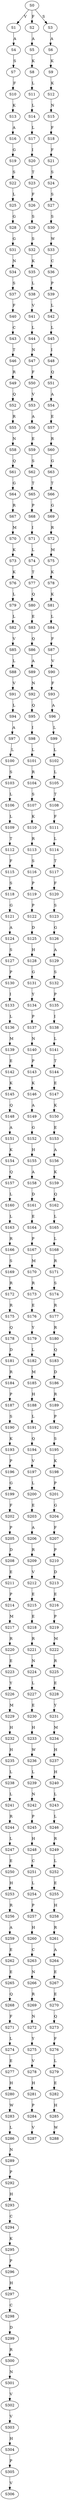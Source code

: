strict digraph  {
	S0 -> S1 [ label = V ];
	S0 -> S2 [ label = F ];
	S0 -> S3 [ label = S ];
	S1 -> S4 [ label = A ];
	S2 -> S5 [ label = A ];
	S3 -> S6 [ label = A ];
	S4 -> S7 [ label = S ];
	S5 -> S8 [ label = K ];
	S6 -> S9 [ label = K ];
	S7 -> S10 [ label = F ];
	S8 -> S11 [ label = L ];
	S9 -> S12 [ label = K ];
	S10 -> S13 [ label = K ];
	S11 -> S14 [ label = L ];
	S12 -> S15 [ label = N ];
	S13 -> S16 [ label = A ];
	S14 -> S17 [ label = L ];
	S15 -> S18 [ label = F ];
	S16 -> S19 [ label = G ];
	S17 -> S20 [ label = I ];
	S18 -> S21 [ label = F ];
	S19 -> S22 [ label = S ];
	S20 -> S23 [ label = T ];
	S21 -> S24 [ label = S ];
	S22 -> S25 [ label = L ];
	S23 -> S26 [ label = F ];
	S24 -> S27 [ label = S ];
	S25 -> S28 [ label = G ];
	S26 -> S29 [ label = S ];
	S27 -> S30 [ label = S ];
	S28 -> S31 [ label = G ];
	S29 -> S32 [ label = S ];
	S30 -> S33 [ label = W ];
	S31 -> S34 [ label = N ];
	S32 -> S35 [ label = K ];
	S33 -> S36 [ label = C ];
	S34 -> S37 [ label = S ];
	S35 -> S38 [ label = L ];
	S36 -> S39 [ label = P ];
	S37 -> S40 [ label = F ];
	S38 -> S41 [ label = V ];
	S39 -> S42 [ label = L ];
	S40 -> S43 [ label = C ];
	S41 -> S44 [ label = L ];
	S42 -> S45 [ label = L ];
	S43 -> S46 [ label = T ];
	S44 -> S47 [ label = N ];
	S45 -> S48 [ label = I ];
	S46 -> S49 [ label = R ];
	S47 -> S50 [ label = F ];
	S48 -> S51 [ label = Q ];
	S49 -> S52 [ label = Q ];
	S50 -> S53 [ label = V ];
	S51 -> S54 [ label = A ];
	S52 -> S55 [ label = R ];
	S53 -> S56 [ label = A ];
	S54 -> S57 [ label = E ];
	S55 -> S58 [ label = N ];
	S56 -> S59 [ label = E ];
	S57 -> S60 [ label = R ];
	S58 -> S61 [ label = Q ];
	S59 -> S62 [ label = S ];
	S60 -> S63 [ label = G ];
	S61 -> S64 [ label = G ];
	S62 -> S65 [ label = T ];
	S63 -> S66 [ label = T ];
	S64 -> S67 [ label = R ];
	S65 -> S68 [ label = P ];
	S66 -> S69 [ label = G ];
	S67 -> S70 [ label = M ];
	S68 -> S71 [ label = I ];
	S69 -> S72 [ label = R ];
	S70 -> S73 [ label = K ];
	S71 -> S74 [ label = L ];
	S72 -> S75 [ label = M ];
	S73 -> S76 [ label = K ];
	S74 -> S77 [ label = T ];
	S75 -> S78 [ label = K ];
	S76 -> S79 [ label = L ];
	S77 -> S80 [ label = Q ];
	S78 -> S81 [ label = K ];
	S79 -> S82 [ label = L ];
	S80 -> S83 [ label = E ];
	S81 -> S84 [ label = L ];
	S82 -> S85 [ label = V ];
	S83 -> S86 [ label = Q ];
	S84 -> S87 [ label = F ];
	S85 -> S88 [ label = L ];
	S86 -> S89 [ label = A ];
	S87 -> S90 [ label = V ];
	S88 -> S91 [ label = V ];
	S89 -> S92 [ label = N ];
	S90 -> S93 [ label = F ];
	S91 -> S94 [ label = L ];
	S92 -> S95 [ label = Q ];
	S93 -> S96 [ label = A ];
	S94 -> S97 [ label = A ];
	S95 -> S98 [ label = I ];
	S96 -> S99 [ label = L ];
	S97 -> S100 [ label = L ];
	S98 -> S101 [ label = L ];
	S99 -> S102 [ label = L ];
	S100 -> S103 [ label = S ];
	S101 -> S104 [ label = R ];
	S102 -> S105 [ label = L ];
	S103 -> S106 [ label = L ];
	S104 -> S107 [ label = S ];
	S105 -> S108 [ label = T ];
	S106 -> S109 [ label = L ];
	S107 -> S110 [ label = K ];
	S108 -> S111 [ label = F ];
	S109 -> S112 [ label = T ];
	S110 -> S113 [ label = R ];
	S111 -> S114 [ label = L ];
	S112 -> S115 [ label = F ];
	S113 -> S116 [ label = S ];
	S114 -> S117 [ label = T ];
	S115 -> S118 [ label = S ];
	S116 -> S119 [ label = P ];
	S117 -> S120 [ label = F ];
	S118 -> S121 [ label = G ];
	S119 -> S122 [ label = P ];
	S120 -> S123 [ label = S ];
	S121 -> S124 [ label = A ];
	S122 -> S125 [ label = D ];
	S123 -> S126 [ label = G ];
	S124 -> S127 [ label = S ];
	S125 -> S128 [ label = H ];
	S126 -> S129 [ label = A ];
	S127 -> S130 [ label = P ];
	S128 -> S131 [ label = G ];
	S129 -> S132 [ label = S ];
	S130 -> S133 [ label = I ];
	S131 -> S134 [ label = Y ];
	S132 -> S135 [ label = P ];
	S133 -> S136 [ label = L ];
	S134 -> S137 [ label = P ];
	S135 -> S138 [ label = I ];
	S136 -> S139 [ label = M ];
	S137 -> S140 [ label = N ];
	S138 -> S141 [ label = L ];
	S139 -> S142 [ label = E ];
	S140 -> S143 [ label = P ];
	S141 -> S144 [ label = T ];
	S142 -> S145 [ label = K ];
	S143 -> S146 [ label = K ];
	S144 -> S147 [ label = E ];
	S145 -> S148 [ label = Q ];
	S146 -> S149 [ label = A ];
	S147 -> S150 [ label = K ];
	S148 -> S151 [ label = A ];
	S149 -> S152 [ label = G ];
	S150 -> S153 [ label = E ];
	S151 -> S154 [ label = K ];
	S152 -> S155 [ label = H ];
	S153 -> S156 [ label = A ];
	S154 -> S157 [ label = Q ];
	S155 -> S158 [ label = A ];
	S156 -> S159 [ label = K ];
	S157 -> S160 [ label = L ];
	S158 -> S161 [ label = D ];
	S159 -> S162 [ label = Q ];
	S160 -> S163 [ label = L ];
	S161 -> S164 [ label = E ];
	S162 -> S165 [ label = L ];
	S163 -> S166 [ label = R ];
	S164 -> S167 [ label = P ];
	S165 -> S168 [ label = L ];
	S166 -> S169 [ label = S ];
	S167 -> S170 [ label = M ];
	S168 -> S171 [ label = R ];
	S169 -> S172 [ label = R ];
	S170 -> S173 [ label = R ];
	S171 -> S174 [ label = S ];
	S172 -> S175 [ label = R ];
	S173 -> S176 [ label = E ];
	S174 -> S177 [ label = R ];
	S175 -> S178 [ label = Q ];
	S176 -> S179 [ label = Y ];
	S177 -> S180 [ label = R ];
	S178 -> S181 [ label = D ];
	S179 -> S182 [ label = L ];
	S180 -> S183 [ label = Q ];
	S181 -> S184 [ label = R ];
	S182 -> S185 [ label = M ];
	S183 -> S186 [ label = D ];
	S184 -> S187 [ label = P ];
	S185 -> S188 [ label = H ];
	S186 -> S189 [ label = R ];
	S187 -> S190 [ label = S ];
	S188 -> S191 [ label = L ];
	S189 -> S192 [ label = P ];
	S190 -> S193 [ label = K ];
	S191 -> S194 [ label = Q ];
	S192 -> S195 [ label = S ];
	S193 -> S196 [ label = P ];
	S194 -> S197 [ label = V ];
	S195 -> S198 [ label = K ];
	S196 -> S199 [ label = G ];
	S197 -> S200 [ label = L ];
	S198 -> S201 [ label = P ];
	S199 -> S202 [ label = F ];
	S200 -> S203 [ label = E ];
	S201 -> S204 [ label = G ];
	S202 -> S205 [ label = P ];
	S203 -> S206 [ label = A ];
	S204 -> S207 [ label = F ];
	S205 -> S208 [ label = D ];
	S206 -> S209 [ label = R ];
	S207 -> S210 [ label = P ];
	S208 -> S211 [ label = E ];
	S209 -> S212 [ label = V ];
	S210 -> S213 [ label = D ];
	S211 -> S214 [ label = P ];
	S212 -> S215 [ label = E ];
	S213 -> S216 [ label = E ];
	S214 -> S217 [ label = M ];
	S215 -> S218 [ label = E ];
	S216 -> S219 [ label = P ];
	S217 -> S220 [ label = R ];
	S218 -> S221 [ label = R ];
	S219 -> S222 [ label = M ];
	S220 -> S223 [ label = E ];
	S221 -> S224 [ label = N ];
	S222 -> S225 [ label = R ];
	S223 -> S226 [ label = Y ];
	S224 -> S227 [ label = L ];
	S225 -> S228 [ label = E ];
	S226 -> S229 [ label = M ];
	S227 -> S230 [ label = E ];
	S228 -> S231 [ label = Y ];
	S229 -> S232 [ label = H ];
	S230 -> S233 [ label = H ];
	S231 -> S234 [ label = M ];
	S232 -> S235 [ label = H ];
	S233 -> S236 [ label = W ];
	S234 -> S237 [ label = H ];
	S235 -> S238 [ label = L ];
	S236 -> S239 [ label = L ];
	S237 -> S240 [ label = H ];
	S238 -> S241 [ label = L ];
	S239 -> S242 [ label = N ];
	S240 -> S243 [ label = L ];
	S241 -> S244 [ label = R ];
	S242 -> S245 [ label = P ];
	S243 -> S246 [ label = L ];
	S244 -> S247 [ label = L ];
	S245 -> S248 [ label = H ];
	S246 -> S249 [ label = R ];
	S247 -> S250 [ label = E ];
	S248 -> S251 [ label = C ];
	S249 -> S252 [ label = L ];
	S250 -> S253 [ label = H ];
	S251 -> S254 [ label = L ];
	S252 -> S255 [ label = E ];
	S253 -> S256 [ label = R ];
	S254 -> S257 [ label = P ];
	S255 -> S258 [ label = H ];
	S256 -> S259 [ label = A ];
	S257 -> S260 [ label = H ];
	S258 -> S261 [ label = R ];
	S259 -> S262 [ label = E ];
	S260 -> S263 [ label = C ];
	S261 -> S264 [ label = A ];
	S262 -> S265 [ label = E ];
	S263 -> S266 [ label = N ];
	S264 -> S267 [ label = E ];
	S265 -> S268 [ label = Q ];
	S266 -> S269 [ label = R ];
	S267 -> S270 [ label = E ];
	S268 -> S271 [ label = F ];
	S269 -> S272 [ label = N ];
	S270 -> S273 [ label = Q ];
	S271 -> S274 [ label = L ];
	S272 -> S275 [ label = Y ];
	S273 -> S276 [ label = F ];
	S274 -> S277 [ label = E ];
	S275 -> S278 [ label = V ];
	S276 -> S279 [ label = L ];
	S277 -> S280 [ label = H ];
	S278 -> S281 [ label = H ];
	S279 -> S282 [ label = E ];
	S280 -> S283 [ label = W ];
	S281 -> S284 [ label = P ];
	S282 -> S285 [ label = H ];
	S283 -> S286 [ label = L ];
	S284 -> S287 [ label = V ];
	S285 -> S288 [ label = W ];
	S286 -> S289 [ label = N ];
	S289 -> S292 [ label = P ];
	S292 -> S293 [ label = H ];
	S293 -> S294 [ label = C ];
	S294 -> S295 [ label = K ];
	S295 -> S296 [ label = P ];
	S296 -> S297 [ label = H ];
	S297 -> S298 [ label = C ];
	S298 -> S299 [ label = D ];
	S299 -> S300 [ label = R ];
	S300 -> S301 [ label = N ];
	S301 -> S302 [ label = V ];
	S302 -> S303 [ label = V ];
	S303 -> S304 [ label = H ];
	S304 -> S305 [ label = P ];
	S305 -> S306 [ label = V ];
}
